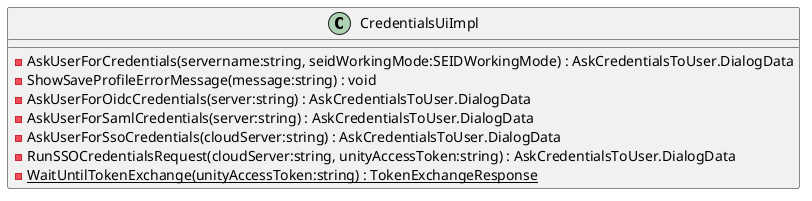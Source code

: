 @startuml
class CredentialsUiImpl {
    - AskUserForCredentials(servername:string, seidWorkingMode:SEIDWorkingMode) : AskCredentialsToUser.DialogData
    - ShowSaveProfileErrorMessage(message:string) : void
    - AskUserForOidcCredentials(server:string) : AskCredentialsToUser.DialogData
    - AskUserForSamlCredentials(server:string) : AskCredentialsToUser.DialogData
    - AskUserForSsoCredentials(cloudServer:string) : AskCredentialsToUser.DialogData
    - RunSSOCredentialsRequest(cloudServer:string, unityAccessToken:string) : AskCredentialsToUser.DialogData
    {static} - WaitUntilTokenExchange(unityAccessToken:string) : TokenExchangeResponse
}
@enduml
